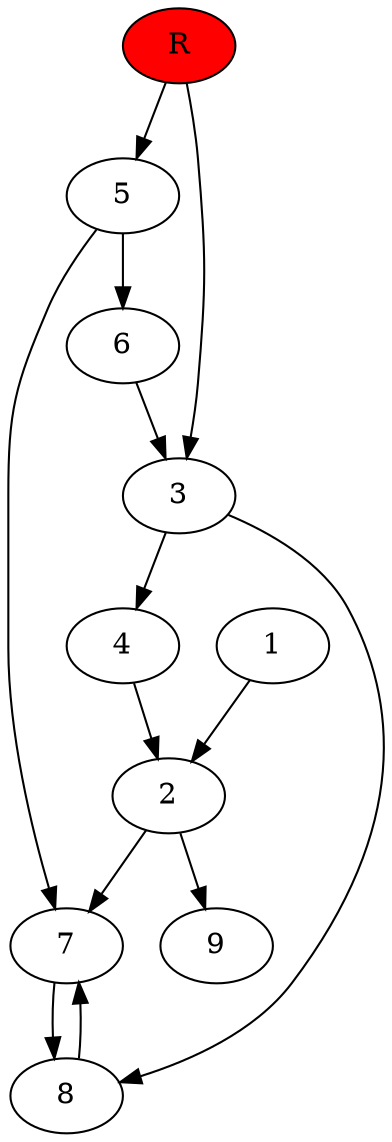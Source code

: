 digraph prb11147 {
	1
	2
	3
	4
	5
	6
	7
	8
	R [fillcolor="#ff0000" style=filled]
	1 -> 2
	2 -> 7
	2 -> 9
	3 -> 4
	3 -> 8
	4 -> 2
	5 -> 6
	5 -> 7
	6 -> 3
	7 -> 8
	8 -> 7
	R -> 3
	R -> 5
}
